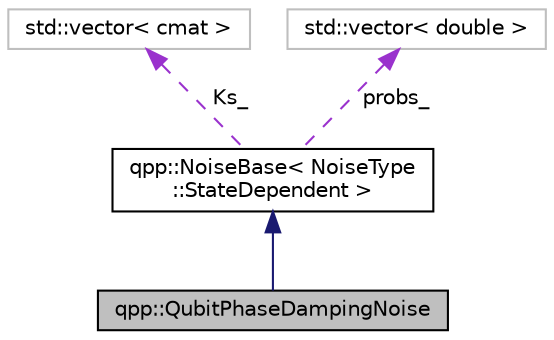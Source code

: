 digraph "qpp::QubitPhaseDampingNoise"
{
  edge [fontname="Helvetica",fontsize="10",labelfontname="Helvetica",labelfontsize="10"];
  node [fontname="Helvetica",fontsize="10",shape=record];
  Node2 [label="qpp::QubitPhaseDampingNoise",height=0.2,width=0.4,color="black", fillcolor="grey75", style="filled", fontcolor="black"];
  Node3 -> Node2 [dir="back",color="midnightblue",fontsize="10",style="solid",fontname="Helvetica"];
  Node3 [label="qpp::NoiseBase\< NoiseType\l::StateDependent \>",height=0.2,width=0.4,color="black", fillcolor="white", style="filled",URL="$classqpp_1_1_noise_base.html"];
  Node4 -> Node3 [dir="back",color="darkorchid3",fontsize="10",style="dashed",label=" Ks_" ,fontname="Helvetica"];
  Node4 [label="std::vector\< cmat \>",height=0.2,width=0.4,color="grey75", fillcolor="white", style="filled"];
  Node5 -> Node3 [dir="back",color="darkorchid3",fontsize="10",style="dashed",label=" probs_" ,fontname="Helvetica"];
  Node5 [label="std::vector\< double \>",height=0.2,width=0.4,color="grey75", fillcolor="white", style="filled"];
}
